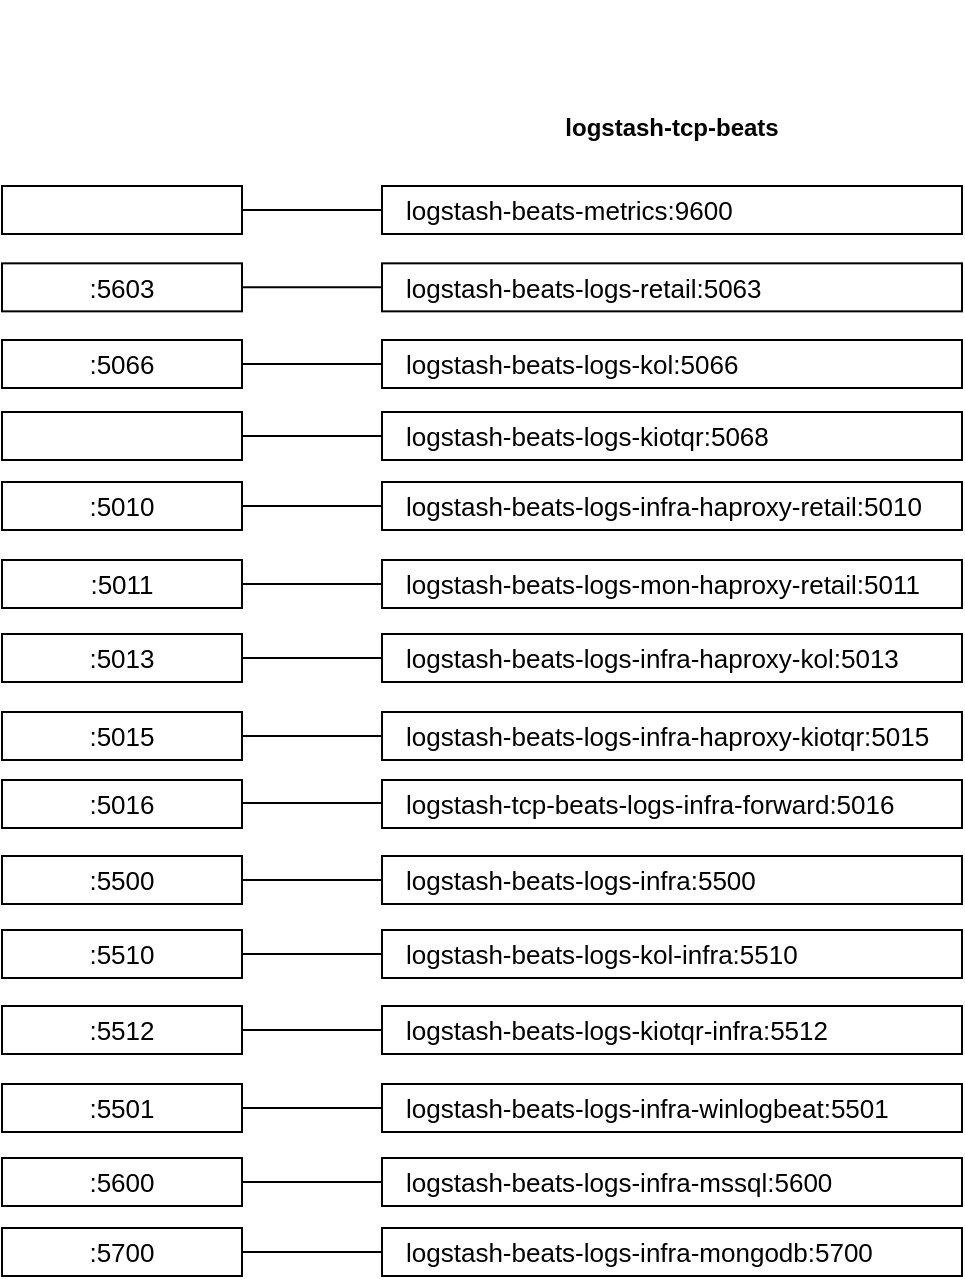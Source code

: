 <mxfile version="26.0.4" pages="4">
  <diagram id="08CyBi1UuzQfOJjXgNbn" name="logstash-tcp">
    <mxGraphModel dx="1193" dy="622" grid="1" gridSize="10" guides="1" tooltips="1" connect="1" arrows="1" fold="1" page="1" pageScale="1" pageWidth="850" pageHeight="1100" math="0" shadow="0">
      <root>
        <mxCell id="0" />
        <mxCell id="1" parent="0" />
        <mxCell id="5LicTWkmSv9qG4vlaY2P-1" value="" style="shape=image;verticalLabelPosition=bottom;labelBackgroundColor=default;verticalAlign=top;aspect=fixed;imageAspect=0;image=https://upload.wikimedia.org/wikipedia/commons/thumb/a/ab/Haproxy-logo.png/640px-Haproxy-logo.png;" vertex="1" parent="1">
          <mxGeometry x="241.83" y="230.0" width="76.34" height="60" as="geometry" />
        </mxCell>
        <mxCell id="5LicTWkmSv9qG4vlaY2P-3" value="logstash-tcp-beats" style="shape=image;verticalLabelPosition=bottom;labelBackgroundColor=default;verticalAlign=top;aspect=fixed;imageAspect=0;image=https://plmlab.math.cnrs.fr/uploads/-/system/project/avatar/1748/nomad.png;fontStyle=1" vertex="1" parent="1">
          <mxGeometry x="535" y="240" width="40" height="40" as="geometry" />
        </mxCell>
        <mxCell id="5LicTWkmSv9qG4vlaY2P-6" style="edgeStyle=none;shape=connector;rounded=0;orthogonalLoop=1;jettySize=auto;html=1;entryX=0;entryY=0.5;entryDx=0;entryDy=0;strokeColor=default;align=center;verticalAlign=middle;fontFamily=Helvetica;fontSize=11;fontColor=default;labelBackgroundColor=default;endArrow=none;endFill=0;" edge="1" parent="1" source="5LicTWkmSv9qG4vlaY2P-4" target="5LicTWkmSv9qG4vlaY2P-5">
          <mxGeometry relative="1" as="geometry" />
        </mxCell>
        <mxCell id="5LicTWkmSv9qG4vlaY2P-4" value="" style="rounded=0;whiteSpace=wrap;html=1;fontFamily=Helvetica;fontSize=13;fontColor=default;labelBackgroundColor=default;" vertex="1" parent="1">
          <mxGeometry x="220" y="323" width="120" height="24" as="geometry" />
        </mxCell>
        <mxCell id="5LicTWkmSv9qG4vlaY2P-5" value="logstash-beats-metrics:9600" style="rounded=0;whiteSpace=wrap;html=1;fontFamily=Helvetica;fontSize=13;fontColor=default;labelBackgroundColor=default;align=left;spacingTop=0;spacingLeft=10;" vertex="1" parent="1">
          <mxGeometry x="410" y="323" width="290" height="24" as="geometry" />
        </mxCell>
        <mxCell id="5LicTWkmSv9qG4vlaY2P-7" style="edgeStyle=none;shape=connector;rounded=0;orthogonalLoop=1;jettySize=auto;html=1;entryX=0;entryY=0.5;entryDx=0;entryDy=0;strokeColor=default;align=center;verticalAlign=middle;fontFamily=Helvetica;fontSize=11;fontColor=default;labelBackgroundColor=default;endArrow=none;endFill=0;" edge="1" parent="1" source="5LicTWkmSv9qG4vlaY2P-8" target="5LicTWkmSv9qG4vlaY2P-9">
          <mxGeometry relative="1" as="geometry" />
        </mxCell>
        <mxCell id="5LicTWkmSv9qG4vlaY2P-8" value=":5603" style="rounded=0;whiteSpace=wrap;html=1;fontFamily=Helvetica;fontSize=13;fontColor=default;labelBackgroundColor=default;" vertex="1" parent="1">
          <mxGeometry x="220" y="361.67" width="120" height="24" as="geometry" />
        </mxCell>
        <mxCell id="5LicTWkmSv9qG4vlaY2P-9" value="logstash-beats-logs-retail:5063" style="rounded=0;whiteSpace=wrap;html=1;fontFamily=Helvetica;fontSize=13;fontColor=default;labelBackgroundColor=default;align=left;spacingTop=0;spacingLeft=10;" vertex="1" parent="1">
          <mxGeometry x="410" y="361.67" width="290" height="24" as="geometry" />
        </mxCell>
        <mxCell id="5LicTWkmSv9qG4vlaY2P-10" style="edgeStyle=none;shape=connector;rounded=0;orthogonalLoop=1;jettySize=auto;html=1;entryX=0;entryY=0.5;entryDx=0;entryDy=0;strokeColor=default;align=center;verticalAlign=middle;fontFamily=Helvetica;fontSize=11;fontColor=default;labelBackgroundColor=default;endArrow=none;endFill=0;" edge="1" parent="1" source="5LicTWkmSv9qG4vlaY2P-11" target="5LicTWkmSv9qG4vlaY2P-12">
          <mxGeometry relative="1" as="geometry" />
        </mxCell>
        <mxCell id="5LicTWkmSv9qG4vlaY2P-11" value=":5066" style="rounded=0;whiteSpace=wrap;html=1;fontFamily=Helvetica;fontSize=13;fontColor=default;labelBackgroundColor=default;" vertex="1" parent="1">
          <mxGeometry x="220" y="400.0" width="120" height="24" as="geometry" />
        </mxCell>
        <mxCell id="5LicTWkmSv9qG4vlaY2P-12" value="logstash-beats-logs-kol:5066" style="rounded=0;whiteSpace=wrap;html=1;fontFamily=Helvetica;fontSize=13;fontColor=default;labelBackgroundColor=default;align=left;spacingTop=0;spacingLeft=10;" vertex="1" parent="1">
          <mxGeometry x="410" y="400" width="290" height="24" as="geometry" />
        </mxCell>
        <mxCell id="5LicTWkmSv9qG4vlaY2P-13" style="edgeStyle=none;shape=connector;rounded=0;orthogonalLoop=1;jettySize=auto;html=1;entryX=0;entryY=0.5;entryDx=0;entryDy=0;strokeColor=default;align=center;verticalAlign=middle;fontFamily=Helvetica;fontSize=11;fontColor=default;labelBackgroundColor=default;endArrow=none;endFill=0;" edge="1" parent="1" source="5LicTWkmSv9qG4vlaY2P-14" target="5LicTWkmSv9qG4vlaY2P-15">
          <mxGeometry relative="1" as="geometry" />
        </mxCell>
        <mxCell id="5LicTWkmSv9qG4vlaY2P-14" value="" style="rounded=0;whiteSpace=wrap;html=1;fontFamily=Helvetica;fontSize=13;fontColor=default;labelBackgroundColor=default;" vertex="1" parent="1">
          <mxGeometry x="220" y="436.0" width="120" height="24" as="geometry" />
        </mxCell>
        <mxCell id="5LicTWkmSv9qG4vlaY2P-15" value="logstash-beats-logs-kiotqr:5068" style="rounded=0;whiteSpace=wrap;html=1;fontFamily=Helvetica;fontSize=13;fontColor=default;labelBackgroundColor=default;align=left;spacingTop=0;spacingLeft=10;" vertex="1" parent="1">
          <mxGeometry x="410" y="436" width="290" height="24" as="geometry" />
        </mxCell>
        <mxCell id="5LicTWkmSv9qG4vlaY2P-16" style="edgeStyle=none;shape=connector;rounded=0;orthogonalLoop=1;jettySize=auto;html=1;entryX=0;entryY=0.5;entryDx=0;entryDy=0;strokeColor=default;align=center;verticalAlign=middle;fontFamily=Helvetica;fontSize=11;fontColor=default;labelBackgroundColor=default;endArrow=none;endFill=0;" edge="1" parent="1" source="5LicTWkmSv9qG4vlaY2P-17" target="5LicTWkmSv9qG4vlaY2P-18">
          <mxGeometry relative="1" as="geometry" />
        </mxCell>
        <mxCell id="5LicTWkmSv9qG4vlaY2P-17" value=":5010" style="rounded=0;whiteSpace=wrap;html=1;fontFamily=Helvetica;fontSize=13;fontColor=default;labelBackgroundColor=default;" vertex="1" parent="1">
          <mxGeometry x="220" y="471.0" width="120" height="24" as="geometry" />
        </mxCell>
        <mxCell id="5LicTWkmSv9qG4vlaY2P-18" value="logstash-beats-logs-infra-haproxy-retail:5010" style="rounded=0;whiteSpace=wrap;html=1;fontFamily=Helvetica;fontSize=13;fontColor=default;labelBackgroundColor=default;align=left;spacingTop=0;spacingLeft=10;" vertex="1" parent="1">
          <mxGeometry x="410" y="471" width="290" height="24" as="geometry" />
        </mxCell>
        <mxCell id="5LicTWkmSv9qG4vlaY2P-19" style="edgeStyle=none;shape=connector;rounded=0;orthogonalLoop=1;jettySize=auto;html=1;entryX=0;entryY=0.5;entryDx=0;entryDy=0;strokeColor=default;align=center;verticalAlign=middle;fontFamily=Helvetica;fontSize=11;fontColor=default;labelBackgroundColor=default;endArrow=none;endFill=0;" edge="1" parent="1" source="5LicTWkmSv9qG4vlaY2P-20" target="5LicTWkmSv9qG4vlaY2P-21">
          <mxGeometry relative="1" as="geometry" />
        </mxCell>
        <mxCell id="5LicTWkmSv9qG4vlaY2P-20" value=":5011" style="rounded=0;whiteSpace=wrap;html=1;fontFamily=Helvetica;fontSize=13;fontColor=default;labelBackgroundColor=default;" vertex="1" parent="1">
          <mxGeometry x="220" y="510" width="120" height="24" as="geometry" />
        </mxCell>
        <mxCell id="5LicTWkmSv9qG4vlaY2P-21" value="logstash-beats-logs-mon-haproxy-retail:5011" style="rounded=0;whiteSpace=wrap;html=1;fontFamily=Helvetica;fontSize=13;fontColor=default;labelBackgroundColor=default;align=left;spacingTop=0;spacingLeft=10;" vertex="1" parent="1">
          <mxGeometry x="410" y="510" width="290" height="24" as="geometry" />
        </mxCell>
        <mxCell id="5LicTWkmSv9qG4vlaY2P-22" style="edgeStyle=none;shape=connector;rounded=0;orthogonalLoop=1;jettySize=auto;html=1;entryX=0;entryY=0.5;entryDx=0;entryDy=0;strokeColor=default;align=center;verticalAlign=middle;fontFamily=Helvetica;fontSize=11;fontColor=default;labelBackgroundColor=default;endArrow=none;endFill=0;" edge="1" parent="1" source="5LicTWkmSv9qG4vlaY2P-23" target="5LicTWkmSv9qG4vlaY2P-24">
          <mxGeometry relative="1" as="geometry" />
        </mxCell>
        <mxCell id="5LicTWkmSv9qG4vlaY2P-23" value=":5013" style="rounded=0;whiteSpace=wrap;html=1;fontFamily=Helvetica;fontSize=13;fontColor=default;labelBackgroundColor=default;" vertex="1" parent="1">
          <mxGeometry x="220" y="547" width="120" height="24" as="geometry" />
        </mxCell>
        <mxCell id="5LicTWkmSv9qG4vlaY2P-24" value="logstash-beats-logs-infra-haproxy-kol:5013" style="rounded=0;whiteSpace=wrap;html=1;fontFamily=Helvetica;fontSize=13;fontColor=default;labelBackgroundColor=default;align=left;spacingTop=0;spacingLeft=10;" vertex="1" parent="1">
          <mxGeometry x="410" y="547" width="290" height="24" as="geometry" />
        </mxCell>
        <mxCell id="5LicTWkmSv9qG4vlaY2P-25" style="edgeStyle=none;shape=connector;rounded=0;orthogonalLoop=1;jettySize=auto;html=1;entryX=0;entryY=0.5;entryDx=0;entryDy=0;strokeColor=default;align=center;verticalAlign=middle;fontFamily=Helvetica;fontSize=11;fontColor=default;labelBackgroundColor=default;endArrow=none;endFill=0;" edge="1" source="5LicTWkmSv9qG4vlaY2P-26" target="5LicTWkmSv9qG4vlaY2P-27" parent="1">
          <mxGeometry relative="1" as="geometry" />
        </mxCell>
        <mxCell id="5LicTWkmSv9qG4vlaY2P-26" value=":5015" style="rounded=0;whiteSpace=wrap;html=1;fontFamily=Helvetica;fontSize=13;fontColor=default;labelBackgroundColor=default;" vertex="1" parent="1">
          <mxGeometry x="220" y="586" width="120" height="24" as="geometry" />
        </mxCell>
        <mxCell id="5LicTWkmSv9qG4vlaY2P-27" value="logstash-beats-logs-infra-haproxy-kiotqr:5015" style="rounded=0;whiteSpace=wrap;html=1;fontFamily=Helvetica;fontSize=13;fontColor=default;labelBackgroundColor=default;align=left;spacingTop=0;spacingLeft=10;" vertex="1" parent="1">
          <mxGeometry x="410" y="586" width="290" height="24" as="geometry" />
        </mxCell>
        <mxCell id="5LicTWkmSv9qG4vlaY2P-28" style="edgeStyle=none;shape=connector;rounded=0;orthogonalLoop=1;jettySize=auto;html=1;entryX=0;entryY=0.5;entryDx=0;entryDy=0;strokeColor=default;align=center;verticalAlign=middle;fontFamily=Helvetica;fontSize=11;fontColor=default;labelBackgroundColor=default;endArrow=none;endFill=0;" edge="1" source="5LicTWkmSv9qG4vlaY2P-29" target="5LicTWkmSv9qG4vlaY2P-30" parent="1">
          <mxGeometry relative="1" as="geometry" />
        </mxCell>
        <mxCell id="5LicTWkmSv9qG4vlaY2P-29" value=":5500" style="rounded=0;whiteSpace=wrap;html=1;fontFamily=Helvetica;fontSize=13;fontColor=default;labelBackgroundColor=default;" vertex="1" parent="1">
          <mxGeometry x="220" y="658" width="120" height="24" as="geometry" />
        </mxCell>
        <mxCell id="5LicTWkmSv9qG4vlaY2P-30" value="logstash-beats-logs-infra:5500" style="rounded=0;whiteSpace=wrap;html=1;fontFamily=Helvetica;fontSize=13;fontColor=default;labelBackgroundColor=default;align=left;spacingTop=0;spacingLeft=10;" vertex="1" parent="1">
          <mxGeometry x="410" y="658" width="290" height="24" as="geometry" />
        </mxCell>
        <mxCell id="5LicTWkmSv9qG4vlaY2P-31" style="edgeStyle=none;shape=connector;rounded=0;orthogonalLoop=1;jettySize=auto;html=1;entryX=0;entryY=0.5;entryDx=0;entryDy=0;strokeColor=default;align=center;verticalAlign=middle;fontFamily=Helvetica;fontSize=11;fontColor=default;labelBackgroundColor=default;endArrow=none;endFill=0;" edge="1" source="5LicTWkmSv9qG4vlaY2P-32" target="5LicTWkmSv9qG4vlaY2P-33" parent="1">
          <mxGeometry relative="1" as="geometry" />
        </mxCell>
        <mxCell id="5LicTWkmSv9qG4vlaY2P-32" value=":5510" style="rounded=0;whiteSpace=wrap;html=1;fontFamily=Helvetica;fontSize=13;fontColor=default;labelBackgroundColor=default;" vertex="1" parent="1">
          <mxGeometry x="220" y="695" width="120" height="24" as="geometry" />
        </mxCell>
        <mxCell id="5LicTWkmSv9qG4vlaY2P-33" value="logstash-beats-logs-kol-infra:5510" style="rounded=0;whiteSpace=wrap;html=1;fontFamily=Helvetica;fontSize=13;fontColor=default;labelBackgroundColor=default;align=left;spacingTop=0;spacingLeft=10;" vertex="1" parent="1">
          <mxGeometry x="410" y="695" width="290" height="24" as="geometry" />
        </mxCell>
        <mxCell id="5LicTWkmSv9qG4vlaY2P-34" style="edgeStyle=none;shape=connector;rounded=0;orthogonalLoop=1;jettySize=auto;html=1;entryX=0;entryY=0.5;entryDx=0;entryDy=0;strokeColor=default;align=center;verticalAlign=middle;fontFamily=Helvetica;fontSize=11;fontColor=default;labelBackgroundColor=default;endArrow=none;endFill=0;" edge="1" source="5LicTWkmSv9qG4vlaY2P-35" target="5LicTWkmSv9qG4vlaY2P-36" parent="1">
          <mxGeometry relative="1" as="geometry" />
        </mxCell>
        <mxCell id="5LicTWkmSv9qG4vlaY2P-35" value=":5512" style="rounded=0;whiteSpace=wrap;html=1;fontFamily=Helvetica;fontSize=13;fontColor=default;labelBackgroundColor=default;" vertex="1" parent="1">
          <mxGeometry x="220" y="733" width="120" height="24" as="geometry" />
        </mxCell>
        <mxCell id="5LicTWkmSv9qG4vlaY2P-36" value="logstash-beats-logs-kiotqr-infra:5512" style="rounded=0;whiteSpace=wrap;html=1;fontFamily=Helvetica;fontSize=13;fontColor=default;labelBackgroundColor=default;align=left;spacingTop=0;spacingLeft=10;" vertex="1" parent="1">
          <mxGeometry x="410" y="733" width="290" height="24" as="geometry" />
        </mxCell>
        <mxCell id="5LicTWkmSv9qG4vlaY2P-37" style="edgeStyle=none;shape=connector;rounded=0;orthogonalLoop=1;jettySize=auto;html=1;entryX=0;entryY=0.5;entryDx=0;entryDy=0;strokeColor=default;align=center;verticalAlign=middle;fontFamily=Helvetica;fontSize=11;fontColor=default;labelBackgroundColor=default;endArrow=none;endFill=0;" edge="1" source="5LicTWkmSv9qG4vlaY2P-38" target="5LicTWkmSv9qG4vlaY2P-39" parent="1">
          <mxGeometry relative="1" as="geometry" />
        </mxCell>
        <mxCell id="5LicTWkmSv9qG4vlaY2P-38" value=":5501" style="rounded=0;whiteSpace=wrap;html=1;fontFamily=Helvetica;fontSize=13;fontColor=default;labelBackgroundColor=default;" vertex="1" parent="1">
          <mxGeometry x="220" y="772" width="120" height="24" as="geometry" />
        </mxCell>
        <mxCell id="5LicTWkmSv9qG4vlaY2P-39" value="logstash-beats-logs-infra-winlogbeat:5501" style="rounded=0;whiteSpace=wrap;html=1;fontFamily=Helvetica;fontSize=13;fontColor=default;labelBackgroundColor=default;align=left;spacingTop=0;spacingLeft=10;" vertex="1" parent="1">
          <mxGeometry x="410" y="772" width="290" height="24" as="geometry" />
        </mxCell>
        <mxCell id="5LicTWkmSv9qG4vlaY2P-40" style="edgeStyle=none;shape=connector;rounded=0;orthogonalLoop=1;jettySize=auto;html=1;entryX=0;entryY=0.5;entryDx=0;entryDy=0;strokeColor=default;align=center;verticalAlign=middle;fontFamily=Helvetica;fontSize=11;fontColor=default;labelBackgroundColor=default;endArrow=none;endFill=0;" edge="1" source="5LicTWkmSv9qG4vlaY2P-41" target="5LicTWkmSv9qG4vlaY2P-42" parent="1">
          <mxGeometry relative="1" as="geometry" />
        </mxCell>
        <mxCell id="5LicTWkmSv9qG4vlaY2P-41" value=":5600" style="rounded=0;whiteSpace=wrap;html=1;fontFamily=Helvetica;fontSize=13;fontColor=default;labelBackgroundColor=default;" vertex="1" parent="1">
          <mxGeometry x="220" y="809" width="120" height="24" as="geometry" />
        </mxCell>
        <mxCell id="5LicTWkmSv9qG4vlaY2P-42" value="logstash-beats-logs-infra-mssql:5600" style="rounded=0;whiteSpace=wrap;html=1;fontFamily=Helvetica;fontSize=13;fontColor=default;labelBackgroundColor=default;align=left;spacingTop=0;spacingLeft=10;" vertex="1" parent="1">
          <mxGeometry x="410" y="809" width="290" height="24" as="geometry" />
        </mxCell>
        <mxCell id="5LicTWkmSv9qG4vlaY2P-43" style="edgeStyle=none;shape=connector;rounded=0;orthogonalLoop=1;jettySize=auto;html=1;entryX=0;entryY=0.5;entryDx=0;entryDy=0;strokeColor=default;align=center;verticalAlign=middle;fontFamily=Helvetica;fontSize=11;fontColor=default;labelBackgroundColor=default;endArrow=none;endFill=0;" edge="1" source="5LicTWkmSv9qG4vlaY2P-44" target="5LicTWkmSv9qG4vlaY2P-45" parent="1">
          <mxGeometry relative="1" as="geometry" />
        </mxCell>
        <mxCell id="5LicTWkmSv9qG4vlaY2P-44" value=":5700" style="rounded=0;whiteSpace=wrap;html=1;fontFamily=Helvetica;fontSize=13;fontColor=default;labelBackgroundColor=default;" vertex="1" parent="1">
          <mxGeometry x="220" y="844" width="120" height="24" as="geometry" />
        </mxCell>
        <mxCell id="5LicTWkmSv9qG4vlaY2P-45" value="logstash-beats-logs-infra-mongodb:5700" style="rounded=0;whiteSpace=wrap;html=1;fontFamily=Helvetica;fontSize=13;fontColor=default;labelBackgroundColor=default;align=left;spacingTop=0;spacingLeft=10;" vertex="1" parent="1">
          <mxGeometry x="410" y="844" width="290" height="24" as="geometry" />
        </mxCell>
        <mxCell id="30soUJkwOVNCC1a7uyuy-1" style="edgeStyle=none;shape=connector;rounded=0;orthogonalLoop=1;jettySize=auto;html=1;entryX=0;entryY=0.5;entryDx=0;entryDy=0;strokeColor=default;align=center;verticalAlign=middle;fontFamily=Helvetica;fontSize=11;fontColor=default;labelBackgroundColor=default;endArrow=none;endFill=0;" edge="1" parent="1">
          <mxGeometry relative="1" as="geometry">
            <mxPoint x="340" y="631.5" as="sourcePoint" />
            <mxPoint x="410" y="631.5" as="targetPoint" />
          </mxGeometry>
        </mxCell>
        <mxCell id="30soUJkwOVNCC1a7uyuy-2" value=":5016" style="rounded=0;whiteSpace=wrap;html=1;fontFamily=Helvetica;fontSize=13;fontColor=default;labelBackgroundColor=default;" vertex="1" parent="1">
          <mxGeometry x="220" y="620" width="120" height="24" as="geometry" />
        </mxCell>
        <mxCell id="30soUJkwOVNCC1a7uyuy-3" value="logstash-tcp-beats-logs-infra-forward:5016" style="rounded=0;whiteSpace=wrap;html=1;fontFamily=Helvetica;fontSize=13;fontColor=default;labelBackgroundColor=default;align=left;spacingTop=0;spacingLeft=10;" vertex="1" parent="1">
          <mxGeometry x="410" y="620" width="290" height="24" as="geometry" />
        </mxCell>
      </root>
    </mxGraphModel>
  </diagram>
  <diagram name="Page-1" id="rj08yJ55F8fFu88pM_NV">
    <mxGraphModel dx="1432" dy="746" grid="1" gridSize="10" guides="1" tooltips="1" connect="1" arrows="1" fold="1" page="1" pageScale="1" pageWidth="850" pageHeight="1100" math="0" shadow="0">
      <root>
        <mxCell id="0" />
        <mxCell id="1" parent="0" />
        <mxCell id="0Vxem-ctSl_MPNXlK7tK-7" style="edgeStyle=orthogonalEdgeStyle;shape=connector;rounded=0;orthogonalLoop=1;jettySize=auto;html=1;strokeColor=default;align=center;verticalAlign=middle;fontFamily=Helvetica;fontSize=11;fontColor=default;labelBackgroundColor=default;endArrow=classic;curved=1;" edge="1" parent="1" source="ZTyPD5bN8ecJF0UYlHMf-1" target="ZTyPD5bN8ecJF0UYlHMf-4">
          <mxGeometry relative="1" as="geometry" />
        </mxCell>
        <mxCell id="ZTyPD5bN8ecJF0UYlHMf-1" value="Infra-Retail" style="shape=image;verticalLabelPosition=bottom;labelBackgroundColor=default;verticalAlign=top;aspect=fixed;imageAspect=0;image=https://cdn-icons-png.flaticon.com/512/969/969438.png;" vertex="1" parent="1">
          <mxGeometry x="110" y="190" width="50" height="50" as="geometry" />
        </mxCell>
        <mxCell id="ZTyPD5bN8ecJF0UYlHMf-4" value="File Beat" style="shape=image;verticalLabelPosition=bottom;labelBackgroundColor=default;verticalAlign=top;aspect=fixed;imageAspect=0;image=https://cdn.worldvectorlogo.com/logos/elastic-beats.svg;" vertex="1" parent="1">
          <mxGeometry x="260" y="220" width="37.5" height="37.5" as="geometry" />
        </mxCell>
        <mxCell id="ZTyPD5bN8ecJF0UYlHMf-10" value="" style="shape=image;verticalLabelPosition=bottom;labelBackgroundColor=default;verticalAlign=top;aspect=fixed;imageAspect=0;image=https://upload.wikimedia.org/wikipedia/commons/thumb/a/ab/Haproxy-logo.png/640px-Haproxy-logo.png;" vertex="1" parent="1">
          <mxGeometry x="361" y="320" width="63.61" height="50" as="geometry" />
        </mxCell>
        <mxCell id="0Vxem-ctSl_MPNXlK7tK-1" value="Infra-KOL" style="shape=image;verticalLabelPosition=bottom;labelBackgroundColor=default;verticalAlign=top;aspect=fixed;imageAspect=0;image=https://cdn-icons-png.flaticon.com/512/969/969438.png;" vertex="1" parent="1">
          <mxGeometry x="110" y="410" width="50" height="50" as="geometry" />
        </mxCell>
        <mxCell id="0Vxem-ctSl_MPNXlK7tK-2" value="File Beat" style="shape=image;verticalLabelPosition=bottom;labelBackgroundColor=default;verticalAlign=top;aspect=fixed;imageAspect=0;image=https://cdn.worldvectorlogo.com/logos/elastic-beats.svg;" vertex="1" parent="1">
          <mxGeometry x="260" y="400" width="37.5" height="37.5" as="geometry" />
        </mxCell>
        <mxCell id="0Vxem-ctSl_MPNXlK7tK-8" style="edgeStyle=orthogonalEdgeStyle;shape=connector;rounded=0;orthogonalLoop=1;jettySize=auto;html=1;strokeColor=default;align=center;verticalAlign=middle;fontFamily=Helvetica;fontSize=11;fontColor=default;labelBackgroundColor=default;endArrow=classic;curved=1;entryX=0;entryY=0.5;entryDx=0;entryDy=0;" edge="1" parent="1" source="0Vxem-ctSl_MPNXlK7tK-1" target="0Vxem-ctSl_MPNXlK7tK-2">
          <mxGeometry relative="1" as="geometry">
            <mxPoint x="169.5" y="429.75" as="sourcePoint" />
            <mxPoint x="269.5" y="453.75" as="targetPoint" />
          </mxGeometry>
        </mxCell>
      </root>
    </mxGraphModel>
  </diagram>
  <diagram id="Hi_B4K_7CJqPtoi9h0Xk" name="Page-2">
    <mxGraphModel dx="1432" dy="746" grid="1" gridSize="10" guides="1" tooltips="1" connect="1" arrows="1" fold="1" page="1" pageScale="1" pageWidth="850" pageHeight="1100" math="0" shadow="0">
      <root>
        <mxCell id="0" />
        <mxCell id="1" parent="0" />
        <mxCell id="QYdxPZTiIY48W7mmqleH-1" style="edgeStyle=orthogonalEdgeStyle;rounded=0;orthogonalLoop=1;jettySize=auto;html=1;" edge="1" parent="1" source="QYdxPZTiIY48W7mmqleH-2" target="QYdxPZTiIY48W7mmqleH-3">
          <mxGeometry relative="1" as="geometry" />
        </mxCell>
        <mxCell id="QYdxPZTiIY48W7mmqleH-2" value="Application" style="shape=image;verticalLabelPosition=bottom;labelBackgroundColor=default;verticalAlign=top;aspect=fixed;imageAspect=0;image=https://cdn-icons-png.flaticon.com/512/2833/2833637.png;" vertex="1" parent="1">
          <mxGeometry x="220" y="480" width="50" height="50" as="geometry" />
        </mxCell>
        <mxCell id="QYdxPZTiIY48W7mmqleH-3" value="File Beat" style="shape=image;verticalLabelPosition=bottom;labelBackgroundColor=default;verticalAlign=top;aspect=fixed;imageAspect=0;image=https://cdn.worldvectorlogo.com/logos/elastic-beats.svg;" vertex="1" parent="1">
          <mxGeometry x="380" y="486.25" width="37.5" height="37.5" as="geometry" />
        </mxCell>
      </root>
    </mxGraphModel>
  </diagram>
  <diagram id="EDzzLK5ixL3eopQ-65Hy" name="Page-4">
    <mxGraphModel grid="1" page="1" gridSize="10" guides="1" tooltips="1" connect="1" arrows="1" fold="1" pageScale="1" pageWidth="850" pageHeight="1100" math="0" shadow="0">
      <root>
        <mxCell id="0" />
        <mxCell id="1" parent="0" />
      </root>
    </mxGraphModel>
  </diagram>
</mxfile>
